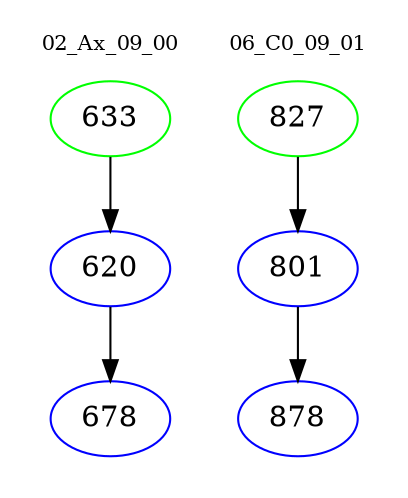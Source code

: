 digraph{
subgraph cluster_0 {
color = white
label = "02_Ax_09_00";
fontsize=10;
T0_633 [label="633", color="green"]
T0_633 -> T0_620 [color="black"]
T0_620 [label="620", color="blue"]
T0_620 -> T0_678 [color="black"]
T0_678 [label="678", color="blue"]
}
subgraph cluster_1 {
color = white
label = "06_C0_09_01";
fontsize=10;
T1_827 [label="827", color="green"]
T1_827 -> T1_801 [color="black"]
T1_801 [label="801", color="blue"]
T1_801 -> T1_878 [color="black"]
T1_878 [label="878", color="blue"]
}
}
